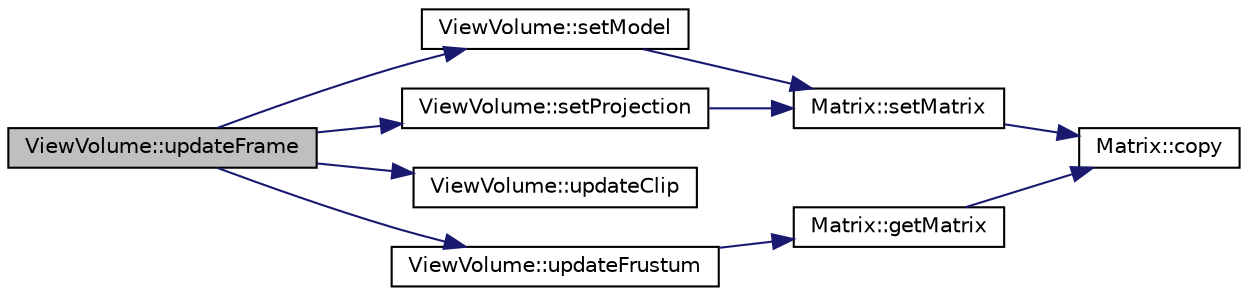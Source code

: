 digraph "ViewVolume::updateFrame"
{
 // INTERACTIVE_SVG=YES
  edge [fontname="Helvetica",fontsize="10",labelfontname="Helvetica",labelfontsize="10"];
  node [fontname="Helvetica",fontsize="10",shape=record];
  rankdir="LR";
  Node1 [label="ViewVolume::updateFrame",height=0.2,width=0.4,color="black", fillcolor="grey75", style="filled" fontcolor="black"];
  Node1 -> Node2 [color="midnightblue",fontsize="10",style="solid",fontname="Helvetica"];
  Node2 [label="ViewVolume::setModel",height=0.2,width=0.4,color="black", fillcolor="white", style="filled",URL="$class_view_volume.html#af0db20ff2ce8622ffdc16196f2ce88b5",tooltip="Set this class&#39; model matrix. "];
  Node2 -> Node3 [color="midnightblue",fontsize="10",style="solid",fontname="Helvetica"];
  Node3 [label="Matrix::setMatrix",height=0.2,width=0.4,color="black", fillcolor="white", style="filled",URL="$class_matrix.html#a621e259acfbfd7e52affc7ad2fd1285e",tooltip="S et the matrix. "];
  Node3 -> Node4 [color="midnightblue",fontsize="10",style="solid",fontname="Helvetica"];
  Node4 [label="Matrix::copy",height=0.2,width=0.4,color="black", fillcolor="white", style="filled",URL="$class_matrix.html#abc14139462f67a2059b69bb2bc52a446",tooltip="Copys value from source to dest. "];
  Node1 -> Node5 [color="midnightblue",fontsize="10",style="solid",fontname="Helvetica"];
  Node5 [label="ViewVolume::setProjection",height=0.2,width=0.4,color="black", fillcolor="white", style="filled",URL="$class_view_volume.html#a0d1280d672c87f523b330260134d2a95",tooltip="Set this class&#39; projection matrix. "];
  Node5 -> Node3 [color="midnightblue",fontsize="10",style="solid",fontname="Helvetica"];
  Node1 -> Node6 [color="midnightblue",fontsize="10",style="solid",fontname="Helvetica"];
  Node6 [label="ViewVolume::updateClip",height=0.2,width=0.4,color="black", fillcolor="white", style="filled",URL="$class_view_volume.html#a711a3a873833132e6416c0ef6209b2dc",tooltip="Computes clipping matrix. "];
  Node1 -> Node7 [color="midnightblue",fontsize="10",style="solid",fontname="Helvetica"];
  Node7 [label="ViewVolume::updateFrustum",height=0.2,width=0.4,color="black", fillcolor="white", style="filled",URL="$class_view_volume.html#a243eda64c5e38f2afe6fc4eaa2476a8f",tooltip="Computes planes of frustum. "];
  Node7 -> Node8 [color="midnightblue",fontsize="10",style="solid",fontname="Helvetica"];
  Node8 [label="Matrix::getMatrix",height=0.2,width=0.4,color="black", fillcolor="white", style="filled",URL="$class_matrix.html#a9cdf7f2f793394ce217e5bf6fc1d4afa",tooltip="Returns this matrix copy. "];
  Node8 -> Node4 [color="midnightblue",fontsize="10",style="solid",fontname="Helvetica"];
}
